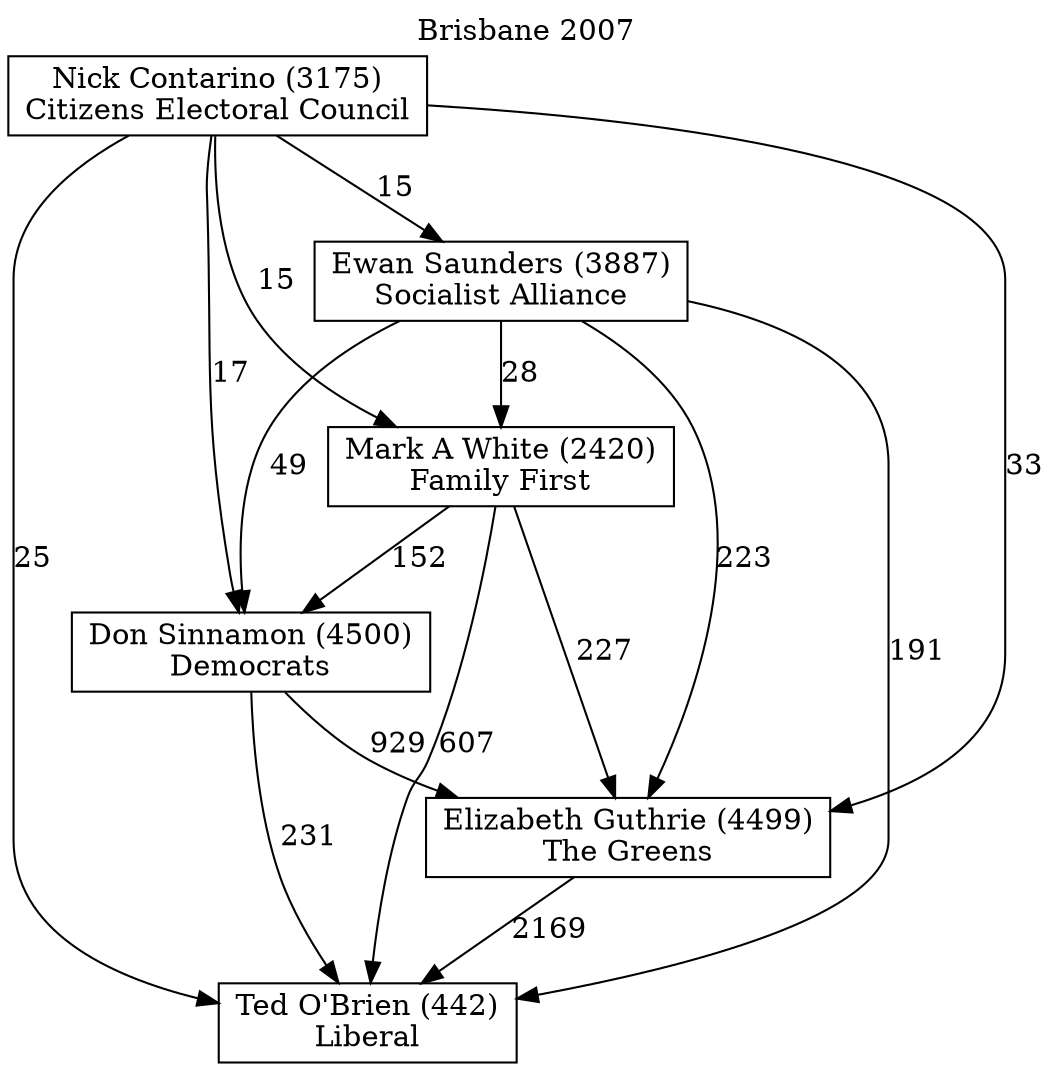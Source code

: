 // House preference flow
digraph "Ted O'Brien (442)_Brisbane_2007" {
	graph [label="Brisbane 2007" labelloc=t mclimit=10]
	node [shape=box]
	"Ted O'Brien (442)" [label="Ted O'Brien (442)
Liberal"]
	"Elizabeth Guthrie (4499)" [label="Elizabeth Guthrie (4499)
The Greens"]
	"Don Sinnamon (4500)" [label="Don Sinnamon (4500)
Democrats"]
	"Mark A White (2420)" [label="Mark A White (2420)
Family First"]
	"Ewan Saunders (3887)" [label="Ewan Saunders (3887)
Socialist Alliance"]
	"Nick Contarino (3175)" [label="Nick Contarino (3175)
Citizens Electoral Council"]
	"Elizabeth Guthrie (4499)" -> "Ted O'Brien (442)" [label=2169]
	"Don Sinnamon (4500)" -> "Elizabeth Guthrie (4499)" [label=929]
	"Mark A White (2420)" -> "Don Sinnamon (4500)" [label=152]
	"Ewan Saunders (3887)" -> "Mark A White (2420)" [label=28]
	"Nick Contarino (3175)" -> "Ewan Saunders (3887)" [label=15]
	"Don Sinnamon (4500)" -> "Ted O'Brien (442)" [label=231]
	"Mark A White (2420)" -> "Ted O'Brien (442)" [label=607]
	"Ewan Saunders (3887)" -> "Ted O'Brien (442)" [label=191]
	"Nick Contarino (3175)" -> "Ted O'Brien (442)" [label=25]
	"Nick Contarino (3175)" -> "Mark A White (2420)" [label=15]
	"Ewan Saunders (3887)" -> "Don Sinnamon (4500)" [label=49]
	"Nick Contarino (3175)" -> "Don Sinnamon (4500)" [label=17]
	"Mark A White (2420)" -> "Elizabeth Guthrie (4499)" [label=227]
	"Ewan Saunders (3887)" -> "Elizabeth Guthrie (4499)" [label=223]
	"Nick Contarino (3175)" -> "Elizabeth Guthrie (4499)" [label=33]
}
